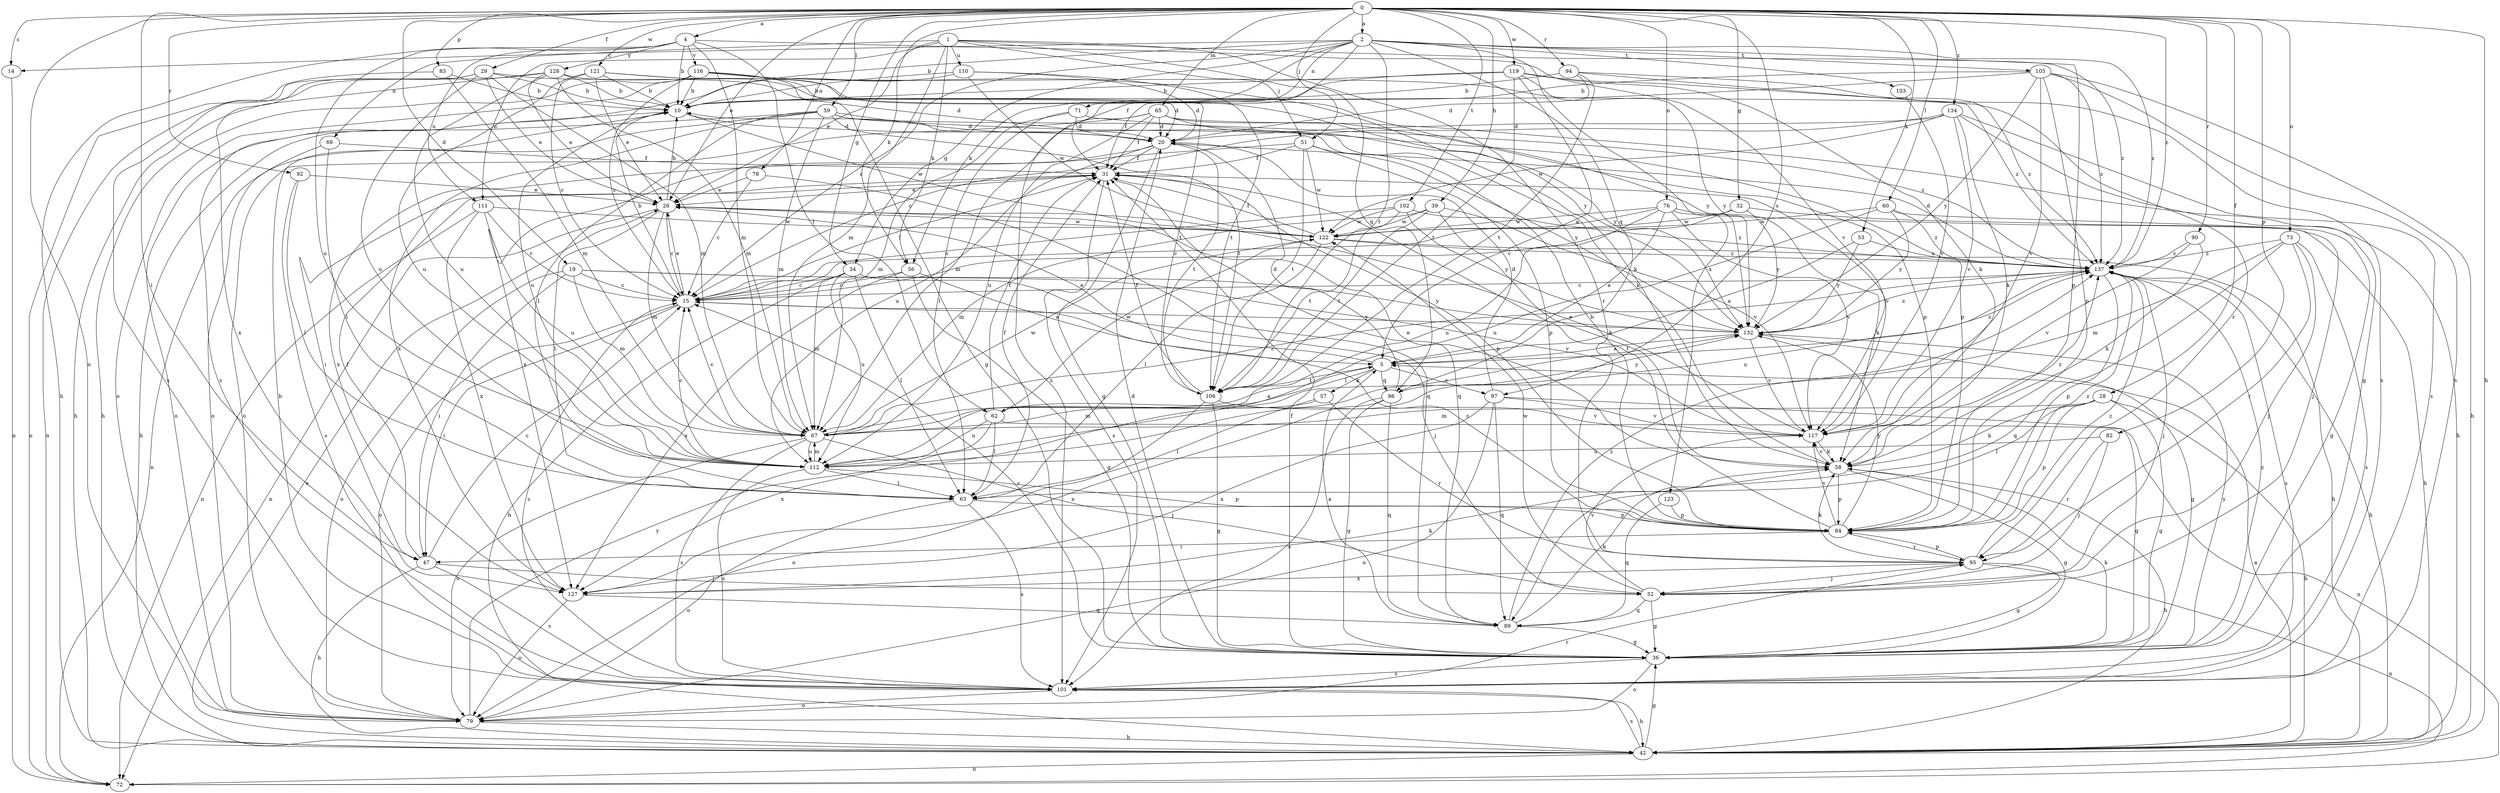 strict digraph  {
0;
1;
2;
4;
5;
10;
14;
15;
19;
20;
26;
28;
29;
31;
32;
34;
36;
39;
42;
47;
51;
52;
53;
56;
57;
58;
59;
60;
62;
63;
65;
67;
69;
71;
72;
73;
76;
78;
79;
82;
83;
84;
86;
89;
90;
92;
94;
95;
97;
101;
102;
103;
105;
106;
110;
111;
112;
116;
117;
119;
121;
122;
123;
127;
128;
132;
134;
137;
0 -> 2  [label=a];
0 -> 4  [label=a];
0 -> 14  [label=c];
0 -> 19  [label=d];
0 -> 26  [label=e];
0 -> 28  [label=f];
0 -> 29  [label=f];
0 -> 32  [label=g];
0 -> 34  [label=g];
0 -> 39  [label=h];
0 -> 42  [label=h];
0 -> 47  [label=i];
0 -> 51  [label=j];
0 -> 53  [label=k];
0 -> 56  [label=k];
0 -> 59  [label=l];
0 -> 60  [label=l];
0 -> 65  [label=m];
0 -> 73  [label=o];
0 -> 76  [label=o];
0 -> 78  [label=o];
0 -> 79  [label=o];
0 -> 82  [label=p];
0 -> 83  [label=p];
0 -> 90  [label=r];
0 -> 92  [label=r];
0 -> 94  [label=r];
0 -> 97  [label=s];
0 -> 102  [label=t];
0 -> 119  [label=w];
0 -> 121  [label=w];
0 -> 134  [label=z];
0 -> 137  [label=z];
1 -> 26  [label=e];
1 -> 51  [label=j];
1 -> 56  [label=k];
1 -> 67  [label=m];
1 -> 69  [label=n];
1 -> 86  [label=q];
1 -> 95  [label=r];
1 -> 110  [label=u];
1 -> 111  [label=u];
1 -> 137  [label=z];
2 -> 10  [label=b];
2 -> 14  [label=c];
2 -> 15  [label=c];
2 -> 31  [label=f];
2 -> 34  [label=g];
2 -> 56  [label=k];
2 -> 71  [label=n];
2 -> 84  [label=p];
2 -> 86  [label=q];
2 -> 103  [label=t];
2 -> 105  [label=t];
2 -> 106  [label=t];
2 -> 123  [label=x];
2 -> 137  [label=z];
4 -> 10  [label=b];
4 -> 42  [label=h];
4 -> 62  [label=l];
4 -> 67  [label=m];
4 -> 111  [label=u];
4 -> 112  [label=u];
4 -> 116  [label=v];
4 -> 117  [label=v];
4 -> 128  [label=y];
5 -> 26  [label=e];
5 -> 57  [label=k];
5 -> 62  [label=l];
5 -> 86  [label=q];
5 -> 97  [label=s];
5 -> 106  [label=t];
5 -> 137  [label=z];
10 -> 20  [label=d];
10 -> 79  [label=o];
10 -> 112  [label=u];
10 -> 122  [label=w];
14 -> 72  [label=n];
15 -> 10  [label=b];
15 -> 26  [label=e];
15 -> 31  [label=f];
15 -> 47  [label=i];
15 -> 79  [label=o];
15 -> 132  [label=y];
19 -> 15  [label=c];
19 -> 47  [label=i];
19 -> 67  [label=m];
19 -> 79  [label=o];
19 -> 117  [label=v];
19 -> 132  [label=y];
20 -> 31  [label=f];
20 -> 36  [label=g];
20 -> 106  [label=t];
20 -> 112  [label=u];
20 -> 127  [label=x];
26 -> 10  [label=b];
26 -> 15  [label=c];
26 -> 63  [label=l];
26 -> 67  [label=m];
26 -> 72  [label=n];
26 -> 122  [label=w];
28 -> 36  [label=g];
28 -> 42  [label=h];
28 -> 58  [label=k];
28 -> 63  [label=l];
28 -> 67  [label=m];
28 -> 84  [label=p];
29 -> 10  [label=b];
29 -> 20  [label=d];
29 -> 26  [label=e];
29 -> 67  [label=m];
29 -> 72  [label=n];
29 -> 112  [label=u];
29 -> 127  [label=x];
31 -> 26  [label=e];
31 -> 47  [label=i];
31 -> 84  [label=p];
31 -> 89  [label=q];
31 -> 101  [label=s];
31 -> 117  [label=v];
32 -> 15  [label=c];
32 -> 52  [label=j];
32 -> 122  [label=w];
32 -> 132  [label=y];
34 -> 15  [label=c];
34 -> 42  [label=h];
34 -> 52  [label=j];
34 -> 63  [label=l];
34 -> 67  [label=m];
34 -> 112  [label=u];
36 -> 15  [label=c];
36 -> 20  [label=d];
36 -> 31  [label=f];
36 -> 58  [label=k];
36 -> 79  [label=o];
36 -> 101  [label=s];
36 -> 132  [label=y];
36 -> 137  [label=z];
39 -> 58  [label=k];
39 -> 67  [label=m];
39 -> 106  [label=t];
39 -> 117  [label=v];
39 -> 122  [label=w];
42 -> 5  [label=a];
42 -> 26  [label=e];
42 -> 36  [label=g];
42 -> 72  [label=n];
42 -> 101  [label=s];
47 -> 15  [label=c];
47 -> 31  [label=f];
47 -> 42  [label=h];
47 -> 52  [label=j];
47 -> 101  [label=s];
51 -> 31  [label=f];
51 -> 84  [label=p];
51 -> 106  [label=t];
51 -> 122  [label=w];
51 -> 127  [label=x];
51 -> 132  [label=y];
52 -> 36  [label=g];
52 -> 89  [label=q];
52 -> 117  [label=v];
52 -> 122  [label=w];
53 -> 5  [label=a];
53 -> 132  [label=y];
53 -> 137  [label=z];
56 -> 5  [label=a];
56 -> 15  [label=c];
56 -> 36  [label=g];
56 -> 127  [label=x];
57 -> 63  [label=l];
57 -> 67  [label=m];
57 -> 95  [label=r];
58 -> 26  [label=e];
58 -> 36  [label=g];
58 -> 42  [label=h];
58 -> 84  [label=p];
58 -> 117  [label=v];
58 -> 137  [label=z];
59 -> 20  [label=d];
59 -> 42  [label=h];
59 -> 58  [label=k];
59 -> 63  [label=l];
59 -> 67  [label=m];
59 -> 79  [label=o];
59 -> 106  [label=t];
59 -> 127  [label=x];
59 -> 137  [label=z];
60 -> 36  [label=g];
60 -> 112  [label=u];
60 -> 122  [label=w];
60 -> 132  [label=y];
60 -> 137  [label=z];
62 -> 31  [label=f];
62 -> 63  [label=l];
62 -> 72  [label=n];
62 -> 112  [label=u];
62 -> 122  [label=w];
62 -> 127  [label=x];
63 -> 31  [label=f];
63 -> 79  [label=o];
63 -> 84  [label=p];
63 -> 101  [label=s];
65 -> 20  [label=d];
65 -> 31  [label=f];
65 -> 42  [label=h];
65 -> 67  [label=m];
65 -> 79  [label=o];
65 -> 84  [label=p];
65 -> 112  [label=u];
65 -> 132  [label=y];
67 -> 5  [label=a];
67 -> 15  [label=c];
67 -> 52  [label=j];
67 -> 79  [label=o];
67 -> 101  [label=s];
67 -> 112  [label=u];
67 -> 122  [label=w];
67 -> 137  [label=z];
69 -> 31  [label=f];
69 -> 63  [label=l];
69 -> 72  [label=n];
71 -> 20  [label=d];
71 -> 63  [label=l];
71 -> 67  [label=m];
71 -> 84  [label=p];
73 -> 52  [label=j];
73 -> 67  [label=m];
73 -> 89  [label=q];
73 -> 95  [label=r];
73 -> 101  [label=s];
73 -> 137  [label=z];
76 -> 5  [label=a];
76 -> 15  [label=c];
76 -> 42  [label=h];
76 -> 58  [label=k];
76 -> 112  [label=u];
76 -> 117  [label=v];
76 -> 122  [label=w];
78 -> 15  [label=c];
78 -> 26  [label=e];
78 -> 89  [label=q];
79 -> 42  [label=h];
79 -> 95  [label=r];
79 -> 132  [label=y];
82 -> 52  [label=j];
82 -> 95  [label=r];
82 -> 112  [label=u];
83 -> 10  [label=b];
83 -> 67  [label=m];
83 -> 101  [label=s];
84 -> 10  [label=b];
84 -> 15  [label=c];
84 -> 31  [label=f];
84 -> 47  [label=i];
84 -> 95  [label=r];
84 -> 117  [label=v];
84 -> 132  [label=y];
84 -> 137  [label=z];
86 -> 20  [label=d];
86 -> 36  [label=g];
86 -> 89  [label=q];
86 -> 101  [label=s];
86 -> 127  [label=x];
86 -> 132  [label=y];
89 -> 5  [label=a];
89 -> 36  [label=g];
89 -> 58  [label=k];
89 -> 137  [label=z];
90 -> 58  [label=k];
90 -> 117  [label=v];
90 -> 137  [label=z];
92 -> 26  [label=e];
92 -> 63  [label=l];
92 -> 101  [label=s];
94 -> 10  [label=b];
94 -> 20  [label=d];
94 -> 101  [label=s];
94 -> 106  [label=t];
94 -> 137  [label=z];
95 -> 36  [label=g];
95 -> 52  [label=j];
95 -> 58  [label=k];
95 -> 72  [label=n];
95 -> 84  [label=p];
95 -> 127  [label=x];
95 -> 137  [label=z];
97 -> 20  [label=d];
97 -> 36  [label=g];
97 -> 79  [label=o];
97 -> 89  [label=q];
97 -> 117  [label=v];
97 -> 127  [label=x];
101 -> 10  [label=b];
101 -> 15  [label=c];
101 -> 42  [label=h];
101 -> 79  [label=o];
102 -> 15  [label=c];
102 -> 106  [label=t];
102 -> 122  [label=w];
102 -> 132  [label=y];
102 -> 137  [label=z];
103 -> 117  [label=v];
105 -> 10  [label=b];
105 -> 31  [label=f];
105 -> 42  [label=h];
105 -> 84  [label=p];
105 -> 101  [label=s];
105 -> 117  [label=v];
105 -> 132  [label=y];
105 -> 137  [label=z];
106 -> 31  [label=f];
106 -> 36  [label=g];
106 -> 79  [label=o];
106 -> 117  [label=v];
110 -> 10  [label=b];
110 -> 20  [label=d];
110 -> 101  [label=s];
110 -> 106  [label=t];
110 -> 122  [label=w];
111 -> 15  [label=c];
111 -> 72  [label=n];
111 -> 112  [label=u];
111 -> 122  [label=w];
111 -> 127  [label=x];
112 -> 15  [label=c];
112 -> 63  [label=l];
112 -> 67  [label=m];
112 -> 84  [label=p];
112 -> 101  [label=s];
116 -> 10  [label=b];
116 -> 15  [label=c];
116 -> 20  [label=d];
116 -> 36  [label=g];
116 -> 42  [label=h];
116 -> 58  [label=k];
116 -> 79  [label=o];
116 -> 137  [label=z];
117 -> 26  [label=e];
117 -> 58  [label=k];
119 -> 5  [label=a];
119 -> 10  [label=b];
119 -> 58  [label=k];
119 -> 95  [label=r];
119 -> 101  [label=s];
119 -> 106  [label=t];
119 -> 132  [label=y];
121 -> 10  [label=b];
121 -> 15  [label=c];
121 -> 26  [label=e];
121 -> 106  [label=t];
121 -> 112  [label=u];
121 -> 132  [label=y];
122 -> 31  [label=f];
122 -> 42  [label=h];
122 -> 63  [label=l];
122 -> 137  [label=z];
123 -> 84  [label=p];
123 -> 89  [label=q];
127 -> 58  [label=k];
127 -> 79  [label=o];
127 -> 89  [label=q];
128 -> 10  [label=b];
128 -> 26  [label=e];
128 -> 42  [label=h];
128 -> 67  [label=m];
128 -> 72  [label=n];
128 -> 112  [label=u];
128 -> 132  [label=y];
132 -> 5  [label=a];
132 -> 36  [label=g];
132 -> 117  [label=v];
132 -> 137  [label=z];
134 -> 15  [label=c];
134 -> 20  [label=d];
134 -> 36  [label=g];
134 -> 58  [label=k];
134 -> 101  [label=s];
134 -> 117  [label=v];
134 -> 122  [label=w];
137 -> 15  [label=c];
137 -> 20  [label=d];
137 -> 42  [label=h];
137 -> 52  [label=j];
137 -> 84  [label=p];
137 -> 101  [label=s];
137 -> 112  [label=u];
}
